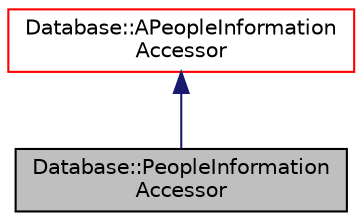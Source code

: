 digraph "Database::PeopleInformationAccessor"
{
 // LATEX_PDF_SIZE
  edge [fontname="Helvetica",fontsize="10",labelfontname="Helvetica",labelfontsize="10"];
  node [fontname="Helvetica",fontsize="10",shape=record];
  Node1 [label="Database::PeopleInformation\lAccessor",height=0.2,width=0.4,color="black", fillcolor="grey75", style="filled", fontcolor="black",tooltip=" "];
  Node2 -> Node1 [dir="back",color="midnightblue",fontsize="10",style="solid",fontname="Helvetica"];
  Node2 [label="Database::APeopleInformation\lAccessor",height=0.2,width=0.4,color="red", fillcolor="white", style="filled",URL="$class_database_1_1_a_people_information_accessor.html",tooltip=" "];
}
